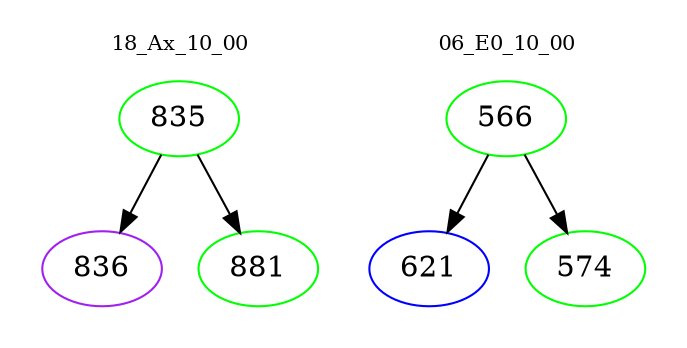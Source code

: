 digraph{
subgraph cluster_0 {
color = white
label = "18_Ax_10_00";
fontsize=10;
T0_835 [label="835", color="green"]
T0_835 -> T0_836 [color="black"]
T0_836 [label="836", color="purple"]
T0_835 -> T0_881 [color="black"]
T0_881 [label="881", color="green"]
}
subgraph cluster_1 {
color = white
label = "06_E0_10_00";
fontsize=10;
T1_566 [label="566", color="green"]
T1_566 -> T1_621 [color="black"]
T1_621 [label="621", color="blue"]
T1_566 -> T1_574 [color="black"]
T1_574 [label="574", color="green"]
}
}
